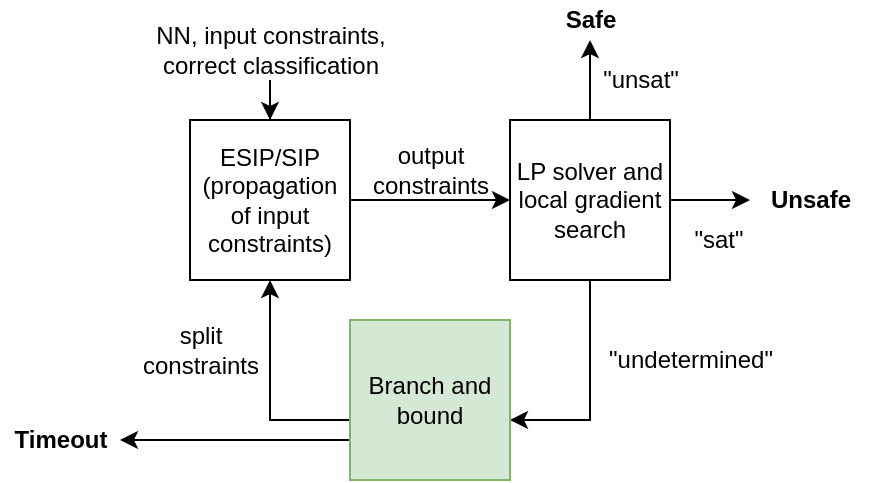 <mxfile version="16.4.2" type="github">
  <diagram id="JjP_drnzE-q3qPHSdkXT" name="Page-1">
    <mxGraphModel dx="1382" dy="764" grid="1" gridSize="10" guides="1" tooltips="1" connect="1" arrows="1" fold="1" page="1" pageScale="1" pageWidth="827" pageHeight="1169" math="0" shadow="0">
      <root>
        <mxCell id="0" />
        <mxCell id="1" parent="0" />
        <mxCell id="CL-JMRNS_x0aMDTHqTOq-6" style="edgeStyle=orthogonalEdgeStyle;rounded=0;orthogonalLoop=1;jettySize=auto;html=1;" parent="1" source="CL-JMRNS_x0aMDTHqTOq-1" target="CL-JMRNS_x0aMDTHqTOq-5" edge="1">
          <mxGeometry relative="1" as="geometry" />
        </mxCell>
        <mxCell id="CL-JMRNS_x0aMDTHqTOq-1" value="ESIP/SIP&lt;br&gt;(propagation of input constraints)" style="whiteSpace=wrap;html=1;aspect=fixed;" parent="1" vertex="1">
          <mxGeometry x="160" y="140" width="80" height="80" as="geometry" />
        </mxCell>
        <mxCell id="CL-JMRNS_x0aMDTHqTOq-7" style="edgeStyle=orthogonalEdgeStyle;rounded=0;orthogonalLoop=1;jettySize=auto;html=1;" parent="1" source="CL-JMRNS_x0aMDTHqTOq-5" target="CL-JMRNS_x0aMDTHqTOq-8" edge="1">
          <mxGeometry relative="1" as="geometry">
            <mxPoint x="360" y="110" as="targetPoint" />
          </mxGeometry>
        </mxCell>
        <mxCell id="CL-JMRNS_x0aMDTHqTOq-13" style="edgeStyle=orthogonalEdgeStyle;rounded=0;orthogonalLoop=1;jettySize=auto;html=1;" parent="1" source="CL-JMRNS_x0aMDTHqTOq-5" target="CL-JMRNS_x0aMDTHqTOq-19" edge="1">
          <mxGeometry relative="1" as="geometry">
            <mxPoint x="440" y="180" as="targetPoint" />
          </mxGeometry>
        </mxCell>
        <mxCell id="CL-JMRNS_x0aMDTHqTOq-17" style="edgeStyle=orthogonalEdgeStyle;rounded=0;orthogonalLoop=1;jettySize=auto;html=1;" parent="1" source="CL-JMRNS_x0aMDTHqTOq-5" target="CL-JMRNS_x0aMDTHqTOq-15" edge="1">
          <mxGeometry relative="1" as="geometry">
            <Array as="points">
              <mxPoint x="360" y="290" />
            </Array>
          </mxGeometry>
        </mxCell>
        <mxCell id="CL-JMRNS_x0aMDTHqTOq-5" value="LP solver and local gradient search" style="whiteSpace=wrap;html=1;aspect=fixed;" parent="1" vertex="1">
          <mxGeometry x="320" y="140" width="80" height="80" as="geometry" />
        </mxCell>
        <mxCell id="CL-JMRNS_x0aMDTHqTOq-8" value="&lt;b&gt;Safe&lt;/b&gt;" style="text;html=1;align=center;verticalAlign=middle;resizable=0;points=[];autosize=1;strokeColor=none;fillColor=none;" parent="1" vertex="1">
          <mxGeometry x="340" y="80" width="40" height="20" as="geometry" />
        </mxCell>
        <mxCell id="CL-JMRNS_x0aMDTHqTOq-9" value="&quot;unsat&quot;" style="text;html=1;align=center;verticalAlign=middle;resizable=0;points=[];autosize=1;strokeColor=none;fillColor=none;" parent="1" vertex="1">
          <mxGeometry x="360" y="110" width="50" height="20" as="geometry" />
        </mxCell>
        <mxCell id="CL-JMRNS_x0aMDTHqTOq-12" style="edgeStyle=orthogonalEdgeStyle;rounded=0;orthogonalLoop=1;jettySize=auto;html=1;" parent="1" source="CL-JMRNS_x0aMDTHqTOq-11" target="CL-JMRNS_x0aMDTHqTOq-1" edge="1">
          <mxGeometry relative="1" as="geometry" />
        </mxCell>
        <mxCell id="CL-JMRNS_x0aMDTHqTOq-11" value="NN, input constraints,&lt;br&gt;correct classification" style="text;html=1;align=center;verticalAlign=middle;resizable=0;points=[];autosize=1;strokeColor=none;fillColor=none;" parent="1" vertex="1">
          <mxGeometry x="135" y="90" width="130" height="30" as="geometry" />
        </mxCell>
        <mxCell id="CL-JMRNS_x0aMDTHqTOq-14" value="&quot;sat&quot;" style="text;html=1;align=center;verticalAlign=middle;resizable=0;points=[];autosize=1;strokeColor=none;fillColor=none;" parent="1" vertex="1">
          <mxGeometry x="404" y="190" width="40" height="20" as="geometry" />
        </mxCell>
        <mxCell id="CL-JMRNS_x0aMDTHqTOq-16" style="edgeStyle=orthogonalEdgeStyle;rounded=0;orthogonalLoop=1;jettySize=auto;html=1;" parent="1" source="CL-JMRNS_x0aMDTHqTOq-15" target="CL-JMRNS_x0aMDTHqTOq-1" edge="1">
          <mxGeometry relative="1" as="geometry">
            <Array as="points">
              <mxPoint x="200" y="290" />
            </Array>
          </mxGeometry>
        </mxCell>
        <mxCell id="CL-JMRNS_x0aMDTHqTOq-24" style="edgeStyle=orthogonalEdgeStyle;rounded=0;orthogonalLoop=1;jettySize=auto;html=1;" parent="1" source="CL-JMRNS_x0aMDTHqTOq-15" target="CL-JMRNS_x0aMDTHqTOq-25" edge="1">
          <mxGeometry relative="1" as="geometry">
            <mxPoint x="120" y="300" as="targetPoint" />
            <Array as="points">
              <mxPoint x="180" y="300" />
              <mxPoint x="180" y="300" />
            </Array>
          </mxGeometry>
        </mxCell>
        <mxCell id="CL-JMRNS_x0aMDTHqTOq-15" value="Branch and bound" style="whiteSpace=wrap;html=1;aspect=fixed;fillColor=#d5e8d4;strokeColor=#82b366;" parent="1" vertex="1">
          <mxGeometry x="240" y="240" width="80" height="80" as="geometry" />
        </mxCell>
        <mxCell id="CL-JMRNS_x0aMDTHqTOq-18" value="&quot;undetermined&quot;" style="text;html=1;align=center;verticalAlign=middle;resizable=0;points=[];autosize=1;strokeColor=none;fillColor=none;" parent="1" vertex="1">
          <mxGeometry x="360" y="250" width="100" height="20" as="geometry" />
        </mxCell>
        <mxCell id="CL-JMRNS_x0aMDTHqTOq-19" value="&lt;b&gt;Unsafe&lt;/b&gt;" style="text;html=1;align=center;verticalAlign=middle;resizable=0;points=[];autosize=1;strokeColor=none;fillColor=none;" parent="1" vertex="1">
          <mxGeometry x="440" y="170" width="60" height="20" as="geometry" />
        </mxCell>
        <mxCell id="CL-JMRNS_x0aMDTHqTOq-20" value="output&lt;br&gt;constraints" style="text;html=1;align=center;verticalAlign=middle;resizable=0;points=[];autosize=1;strokeColor=none;fillColor=none;" parent="1" vertex="1">
          <mxGeometry x="245" y="150" width="70" height="30" as="geometry" />
        </mxCell>
        <mxCell id="CL-JMRNS_x0aMDTHqTOq-22" value="split&lt;br&gt;constraints" style="text;html=1;align=center;verticalAlign=middle;resizable=0;points=[];autosize=1;strokeColor=none;fillColor=none;" parent="1" vertex="1">
          <mxGeometry x="130" y="240" width="70" height="30" as="geometry" />
        </mxCell>
        <mxCell id="CL-JMRNS_x0aMDTHqTOq-25" value="&lt;b&gt;Timeout&lt;/b&gt;" style="text;html=1;align=center;verticalAlign=middle;resizable=0;points=[];autosize=1;strokeColor=none;fillColor=none;" parent="1" vertex="1">
          <mxGeometry x="65" y="290" width="60" height="20" as="geometry" />
        </mxCell>
      </root>
    </mxGraphModel>
  </diagram>
</mxfile>
